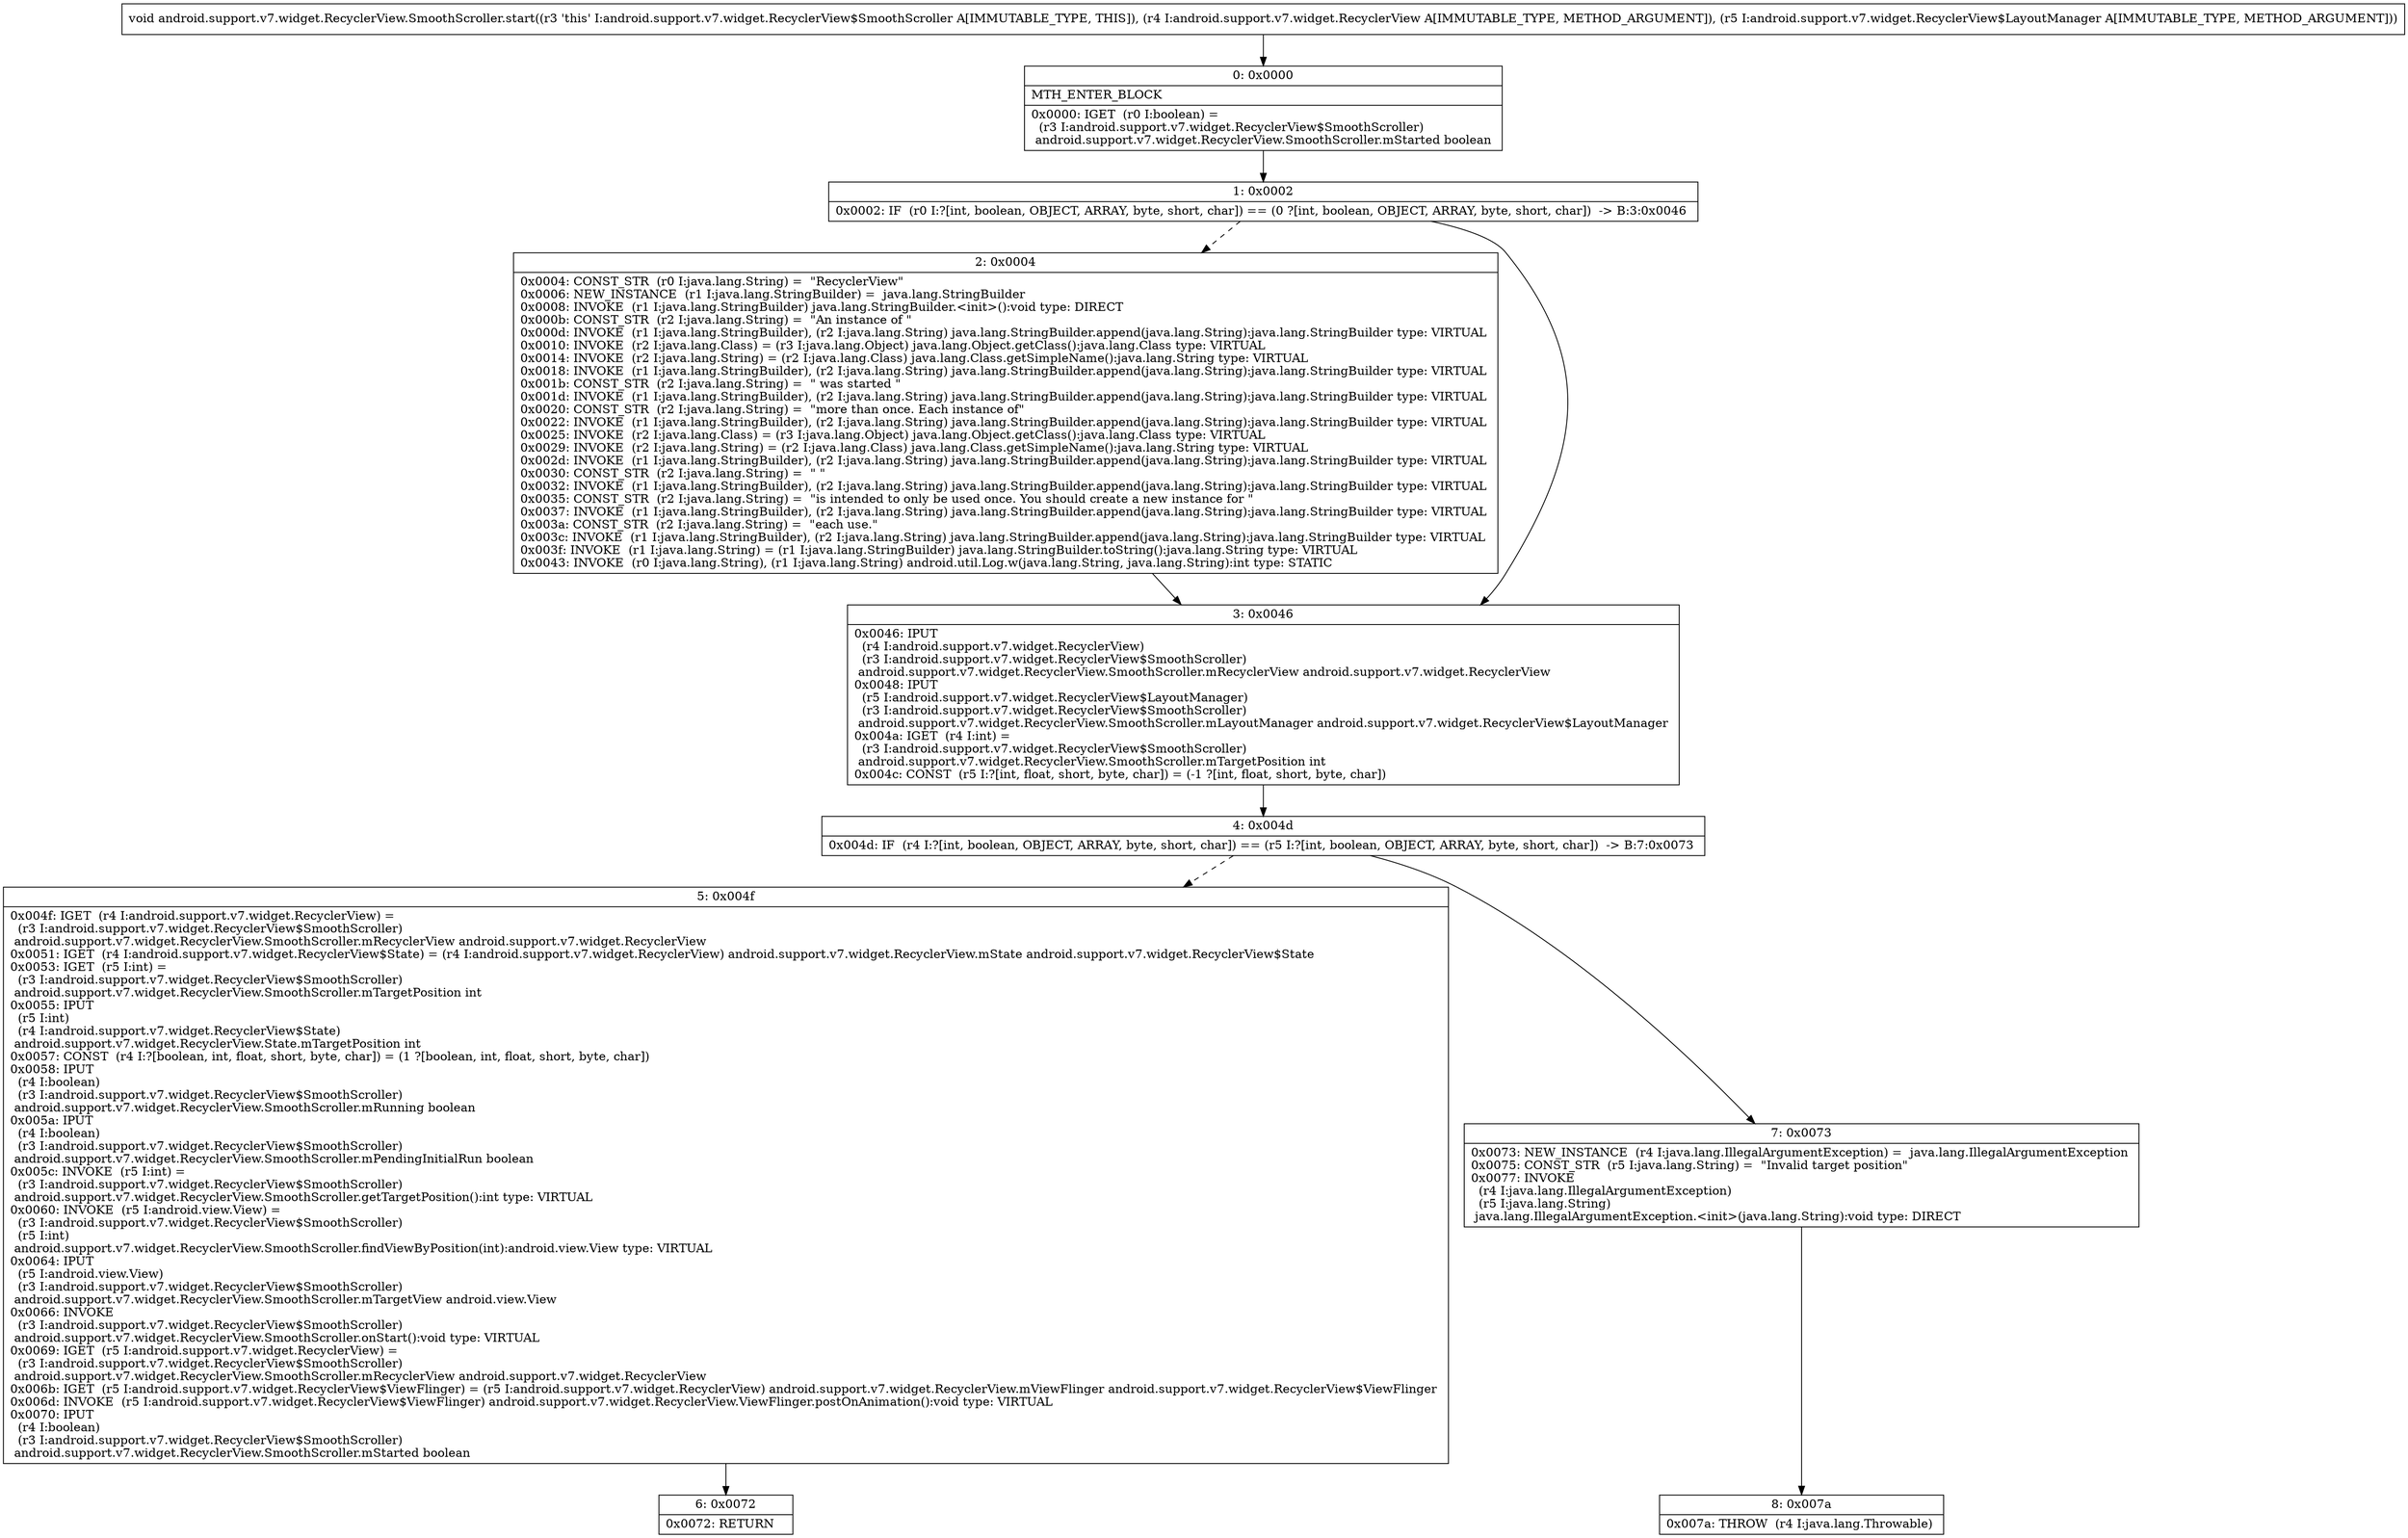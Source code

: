 digraph "CFG forandroid.support.v7.widget.RecyclerView.SmoothScroller.start(Landroid\/support\/v7\/widget\/RecyclerView;Landroid\/support\/v7\/widget\/RecyclerView$LayoutManager;)V" {
Node_0 [shape=record,label="{0\:\ 0x0000|MTH_ENTER_BLOCK\l|0x0000: IGET  (r0 I:boolean) = \l  (r3 I:android.support.v7.widget.RecyclerView$SmoothScroller)\l android.support.v7.widget.RecyclerView.SmoothScroller.mStarted boolean \l}"];
Node_1 [shape=record,label="{1\:\ 0x0002|0x0002: IF  (r0 I:?[int, boolean, OBJECT, ARRAY, byte, short, char]) == (0 ?[int, boolean, OBJECT, ARRAY, byte, short, char])  \-\> B:3:0x0046 \l}"];
Node_2 [shape=record,label="{2\:\ 0x0004|0x0004: CONST_STR  (r0 I:java.lang.String) =  \"RecyclerView\" \l0x0006: NEW_INSTANCE  (r1 I:java.lang.StringBuilder) =  java.lang.StringBuilder \l0x0008: INVOKE  (r1 I:java.lang.StringBuilder) java.lang.StringBuilder.\<init\>():void type: DIRECT \l0x000b: CONST_STR  (r2 I:java.lang.String) =  \"An instance of \" \l0x000d: INVOKE  (r1 I:java.lang.StringBuilder), (r2 I:java.lang.String) java.lang.StringBuilder.append(java.lang.String):java.lang.StringBuilder type: VIRTUAL \l0x0010: INVOKE  (r2 I:java.lang.Class) = (r3 I:java.lang.Object) java.lang.Object.getClass():java.lang.Class type: VIRTUAL \l0x0014: INVOKE  (r2 I:java.lang.String) = (r2 I:java.lang.Class) java.lang.Class.getSimpleName():java.lang.String type: VIRTUAL \l0x0018: INVOKE  (r1 I:java.lang.StringBuilder), (r2 I:java.lang.String) java.lang.StringBuilder.append(java.lang.String):java.lang.StringBuilder type: VIRTUAL \l0x001b: CONST_STR  (r2 I:java.lang.String) =  \" was started \" \l0x001d: INVOKE  (r1 I:java.lang.StringBuilder), (r2 I:java.lang.String) java.lang.StringBuilder.append(java.lang.String):java.lang.StringBuilder type: VIRTUAL \l0x0020: CONST_STR  (r2 I:java.lang.String) =  \"more than once. Each instance of\" \l0x0022: INVOKE  (r1 I:java.lang.StringBuilder), (r2 I:java.lang.String) java.lang.StringBuilder.append(java.lang.String):java.lang.StringBuilder type: VIRTUAL \l0x0025: INVOKE  (r2 I:java.lang.Class) = (r3 I:java.lang.Object) java.lang.Object.getClass():java.lang.Class type: VIRTUAL \l0x0029: INVOKE  (r2 I:java.lang.String) = (r2 I:java.lang.Class) java.lang.Class.getSimpleName():java.lang.String type: VIRTUAL \l0x002d: INVOKE  (r1 I:java.lang.StringBuilder), (r2 I:java.lang.String) java.lang.StringBuilder.append(java.lang.String):java.lang.StringBuilder type: VIRTUAL \l0x0030: CONST_STR  (r2 I:java.lang.String) =  \" \" \l0x0032: INVOKE  (r1 I:java.lang.StringBuilder), (r2 I:java.lang.String) java.lang.StringBuilder.append(java.lang.String):java.lang.StringBuilder type: VIRTUAL \l0x0035: CONST_STR  (r2 I:java.lang.String) =  \"is intended to only be used once. You should create a new instance for \" \l0x0037: INVOKE  (r1 I:java.lang.StringBuilder), (r2 I:java.lang.String) java.lang.StringBuilder.append(java.lang.String):java.lang.StringBuilder type: VIRTUAL \l0x003a: CONST_STR  (r2 I:java.lang.String) =  \"each use.\" \l0x003c: INVOKE  (r1 I:java.lang.StringBuilder), (r2 I:java.lang.String) java.lang.StringBuilder.append(java.lang.String):java.lang.StringBuilder type: VIRTUAL \l0x003f: INVOKE  (r1 I:java.lang.String) = (r1 I:java.lang.StringBuilder) java.lang.StringBuilder.toString():java.lang.String type: VIRTUAL \l0x0043: INVOKE  (r0 I:java.lang.String), (r1 I:java.lang.String) android.util.Log.w(java.lang.String, java.lang.String):int type: STATIC \l}"];
Node_3 [shape=record,label="{3\:\ 0x0046|0x0046: IPUT  \l  (r4 I:android.support.v7.widget.RecyclerView)\l  (r3 I:android.support.v7.widget.RecyclerView$SmoothScroller)\l android.support.v7.widget.RecyclerView.SmoothScroller.mRecyclerView android.support.v7.widget.RecyclerView \l0x0048: IPUT  \l  (r5 I:android.support.v7.widget.RecyclerView$LayoutManager)\l  (r3 I:android.support.v7.widget.RecyclerView$SmoothScroller)\l android.support.v7.widget.RecyclerView.SmoothScroller.mLayoutManager android.support.v7.widget.RecyclerView$LayoutManager \l0x004a: IGET  (r4 I:int) = \l  (r3 I:android.support.v7.widget.RecyclerView$SmoothScroller)\l android.support.v7.widget.RecyclerView.SmoothScroller.mTargetPosition int \l0x004c: CONST  (r5 I:?[int, float, short, byte, char]) = (\-1 ?[int, float, short, byte, char]) \l}"];
Node_4 [shape=record,label="{4\:\ 0x004d|0x004d: IF  (r4 I:?[int, boolean, OBJECT, ARRAY, byte, short, char]) == (r5 I:?[int, boolean, OBJECT, ARRAY, byte, short, char])  \-\> B:7:0x0073 \l}"];
Node_5 [shape=record,label="{5\:\ 0x004f|0x004f: IGET  (r4 I:android.support.v7.widget.RecyclerView) = \l  (r3 I:android.support.v7.widget.RecyclerView$SmoothScroller)\l android.support.v7.widget.RecyclerView.SmoothScroller.mRecyclerView android.support.v7.widget.RecyclerView \l0x0051: IGET  (r4 I:android.support.v7.widget.RecyclerView$State) = (r4 I:android.support.v7.widget.RecyclerView) android.support.v7.widget.RecyclerView.mState android.support.v7.widget.RecyclerView$State \l0x0053: IGET  (r5 I:int) = \l  (r3 I:android.support.v7.widget.RecyclerView$SmoothScroller)\l android.support.v7.widget.RecyclerView.SmoothScroller.mTargetPosition int \l0x0055: IPUT  \l  (r5 I:int)\l  (r4 I:android.support.v7.widget.RecyclerView$State)\l android.support.v7.widget.RecyclerView.State.mTargetPosition int \l0x0057: CONST  (r4 I:?[boolean, int, float, short, byte, char]) = (1 ?[boolean, int, float, short, byte, char]) \l0x0058: IPUT  \l  (r4 I:boolean)\l  (r3 I:android.support.v7.widget.RecyclerView$SmoothScroller)\l android.support.v7.widget.RecyclerView.SmoothScroller.mRunning boolean \l0x005a: IPUT  \l  (r4 I:boolean)\l  (r3 I:android.support.v7.widget.RecyclerView$SmoothScroller)\l android.support.v7.widget.RecyclerView.SmoothScroller.mPendingInitialRun boolean \l0x005c: INVOKE  (r5 I:int) = \l  (r3 I:android.support.v7.widget.RecyclerView$SmoothScroller)\l android.support.v7.widget.RecyclerView.SmoothScroller.getTargetPosition():int type: VIRTUAL \l0x0060: INVOKE  (r5 I:android.view.View) = \l  (r3 I:android.support.v7.widget.RecyclerView$SmoothScroller)\l  (r5 I:int)\l android.support.v7.widget.RecyclerView.SmoothScroller.findViewByPosition(int):android.view.View type: VIRTUAL \l0x0064: IPUT  \l  (r5 I:android.view.View)\l  (r3 I:android.support.v7.widget.RecyclerView$SmoothScroller)\l android.support.v7.widget.RecyclerView.SmoothScroller.mTargetView android.view.View \l0x0066: INVOKE  \l  (r3 I:android.support.v7.widget.RecyclerView$SmoothScroller)\l android.support.v7.widget.RecyclerView.SmoothScroller.onStart():void type: VIRTUAL \l0x0069: IGET  (r5 I:android.support.v7.widget.RecyclerView) = \l  (r3 I:android.support.v7.widget.RecyclerView$SmoothScroller)\l android.support.v7.widget.RecyclerView.SmoothScroller.mRecyclerView android.support.v7.widget.RecyclerView \l0x006b: IGET  (r5 I:android.support.v7.widget.RecyclerView$ViewFlinger) = (r5 I:android.support.v7.widget.RecyclerView) android.support.v7.widget.RecyclerView.mViewFlinger android.support.v7.widget.RecyclerView$ViewFlinger \l0x006d: INVOKE  (r5 I:android.support.v7.widget.RecyclerView$ViewFlinger) android.support.v7.widget.RecyclerView.ViewFlinger.postOnAnimation():void type: VIRTUAL \l0x0070: IPUT  \l  (r4 I:boolean)\l  (r3 I:android.support.v7.widget.RecyclerView$SmoothScroller)\l android.support.v7.widget.RecyclerView.SmoothScroller.mStarted boolean \l}"];
Node_6 [shape=record,label="{6\:\ 0x0072|0x0072: RETURN   \l}"];
Node_7 [shape=record,label="{7\:\ 0x0073|0x0073: NEW_INSTANCE  (r4 I:java.lang.IllegalArgumentException) =  java.lang.IllegalArgumentException \l0x0075: CONST_STR  (r5 I:java.lang.String) =  \"Invalid target position\" \l0x0077: INVOKE  \l  (r4 I:java.lang.IllegalArgumentException)\l  (r5 I:java.lang.String)\l java.lang.IllegalArgumentException.\<init\>(java.lang.String):void type: DIRECT \l}"];
Node_8 [shape=record,label="{8\:\ 0x007a|0x007a: THROW  (r4 I:java.lang.Throwable) \l}"];
MethodNode[shape=record,label="{void android.support.v7.widget.RecyclerView.SmoothScroller.start((r3 'this' I:android.support.v7.widget.RecyclerView$SmoothScroller A[IMMUTABLE_TYPE, THIS]), (r4 I:android.support.v7.widget.RecyclerView A[IMMUTABLE_TYPE, METHOD_ARGUMENT]), (r5 I:android.support.v7.widget.RecyclerView$LayoutManager A[IMMUTABLE_TYPE, METHOD_ARGUMENT])) }"];
MethodNode -> Node_0;
Node_0 -> Node_1;
Node_1 -> Node_2[style=dashed];
Node_1 -> Node_3;
Node_2 -> Node_3;
Node_3 -> Node_4;
Node_4 -> Node_5[style=dashed];
Node_4 -> Node_7;
Node_5 -> Node_6;
Node_7 -> Node_8;
}

